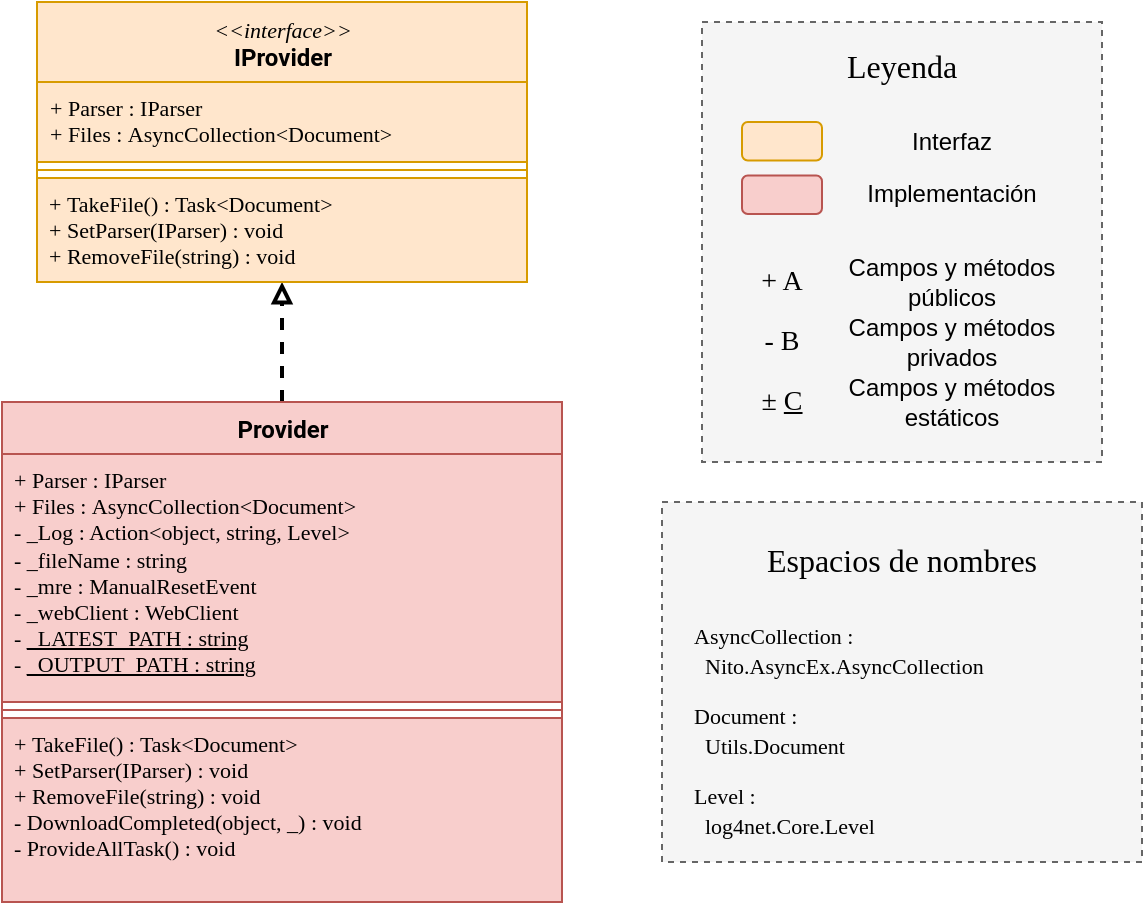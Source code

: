 <mxfile version="14.5.1" type="device"><diagram id="4qPFKZgxURq4GGAny_XT" name="Página-1"><mxGraphModel dx="1422" dy="825" grid="1" gridSize="10" guides="1" tooltips="1" connect="1" arrows="1" fold="1" page="1" pageScale="1" pageWidth="827" pageHeight="1169" math="0" shadow="0"><root><mxCell id="0"/><mxCell id="1" parent="0"/><mxCell id="qLd7uh5At5S_3FN7R9IT-13" style="edgeStyle=orthogonalEdgeStyle;rounded=0;orthogonalLoop=1;jettySize=auto;html=1;dashed=1;startSize=6;endArrow=block;endFill=0;strokeWidth=2;" parent="1" source="qLd7uh5At5S_3FN7R9IT-3" target="qLd7uh5At5S_3FN7R9IT-8" edge="1"><mxGeometry relative="1" as="geometry"/></mxCell><mxCell id="qLd7uh5At5S_3FN7R9IT-3" value="&lt;font face=&quot;Roboto&quot; data-font-src=&quot;https://fonts.googleapis.com/css?family=Roboto&quot;&gt;Provider&lt;/font&gt;" style="swimlane;fontStyle=1;align=center;verticalAlign=top;childLayout=stackLayout;horizontal=1;startSize=26;horizontalStack=0;resizeParent=1;resizeParentMax=0;resizeLast=0;collapsible=1;marginBottom=0;rounded=0;strokeColor=#b85450;html=1;fillColor=#f8cecc;" parent="1" vertex="1"><mxGeometry x="100" y="230" width="280" height="250" as="geometry"><mxRectangle x="100" y="230" width="80" height="26" as="alternateBounds"/></mxGeometry></mxCell><mxCell id="qLd7uh5At5S_3FN7R9IT-4" value="+&amp;nbsp;Parser&amp;nbsp;:&amp;nbsp;IParser&lt;br&gt;+&amp;nbsp;Files&amp;nbsp;:&amp;nbsp;AsyncCollection&amp;lt;Document&amp;gt;&lt;br&gt;- _Log : Action&amp;lt;object, string, Level&amp;gt;&lt;br&gt;- _fileName : string&lt;br&gt;- _mre : ManualResetEvent&lt;br&gt;- _webClient : WebClient&lt;br&gt;-&amp;nbsp;&lt;u&gt;_LATEST_PATH&lt;/u&gt;&lt;u&gt;&amp;nbsp;: string&lt;/u&gt;&lt;br&gt;- &lt;u&gt;_OUTPUT_PATH : string&lt;/u&gt;" style="text;strokeColor=#b85450;fillColor=#f8cecc;align=left;verticalAlign=top;spacingLeft=4;spacingRight=4;overflow=hidden;rotatable=0;points=[[0,0.5],[1,0.5]];portConstraint=eastwest;fontFamily=Roboto Mono;fontSource=https%3A%2F%2Ffonts.googleapis.com%2Fcss%3Ffamily%3DRoboto%2BMono;fontSize=11;html=1;" parent="qLd7uh5At5S_3FN7R9IT-3" vertex="1"><mxGeometry y="26" width="280" height="124" as="geometry"/></mxCell><mxCell id="qLd7uh5At5S_3FN7R9IT-5" value="" style="line;strokeWidth=1;fillColor=#f8cecc;align=left;verticalAlign=middle;spacingTop=-1;spacingLeft=3;spacingRight=3;rotatable=0;labelPosition=right;points=[];portConstraint=eastwest;strokeColor=#b85450;" parent="qLd7uh5At5S_3FN7R9IT-3" vertex="1"><mxGeometry y="150" width="280" height="8" as="geometry"/></mxCell><mxCell id="qLd7uh5At5S_3FN7R9IT-6" value="+ TakeFile() : Task&lt;Document&gt;&#10;+ SetParser(IParser) : void&#10;+ RemoveFile(string) : void&#10;- DownloadCompleted(object, _) : void&#10;- ProvideAllTask() : void" style="text;strokeColor=#b85450;fillColor=#f8cecc;align=left;verticalAlign=top;spacingLeft=4;spacingRight=4;overflow=hidden;rotatable=0;points=[[0,0.5],[1,0.5]];portConstraint=eastwest;fontFamily=Roboto Mono;fontSource=https%3A%2F%2Ffonts.googleapis.com%2Fcss%3Ffamily%3DRoboto%2BMono;fontSize=11;" parent="qLd7uh5At5S_3FN7R9IT-3" vertex="1"><mxGeometry y="158" width="280" height="92" as="geometry"/></mxCell><mxCell id="qLd7uh5At5S_3FN7R9IT-8" value="&lt;i style=&quot;font-weight: 400 ; font-size: 11px&quot;&gt;&lt;font face=&quot;Roboto Mono&quot; data-font-src=&quot;https://fonts.googleapis.com/css?family=Roboto+Mono&quot;&gt;&amp;lt;&amp;lt;interface&amp;gt;&amp;gt;&lt;/font&gt;&lt;/i&gt;&lt;br style=&quot;font-weight: 400&quot;&gt;&lt;b&gt;&lt;font face=&quot;Roboto&quot; data-font-src=&quot;https://fonts.googleapis.com/css?family=Roboto&quot;&gt;IProvider&lt;/font&gt;&lt;/b&gt;" style="swimlane;fontStyle=1;align=center;verticalAlign=top;childLayout=stackLayout;horizontal=1;startSize=40;horizontalStack=0;resizeParent=1;resizeParentMax=0;resizeLast=0;collapsible=1;marginBottom=0;rounded=0;strokeColor=#d79b00;html=1;fillColor=#ffe6cc;" parent="1" vertex="1"><mxGeometry x="117.5" y="30" width="245" height="140" as="geometry"><mxRectangle x="117.5" y="30" width="120" height="40" as="alternateBounds"/></mxGeometry></mxCell><mxCell id="qLd7uh5At5S_3FN7R9IT-9" value="+&amp;nbsp;&lt;font data-font-src=&quot;https://fonts.googleapis.com/css?family=Roboto&quot;&gt;Parser&lt;/font&gt;&amp;nbsp;:&amp;nbsp;&lt;font data-font-src=&quot;https://fonts.googleapis.com/css?family=Roboto+Mono&quot;&gt;IParser&lt;/font&gt;&lt;br&gt;&lt;font data-font-src=&quot;https://fonts.googleapis.com/css?family=Roboto+Slab&quot;&gt;+&lt;/font&gt;&amp;nbsp;Files&amp;nbsp;:&amp;nbsp;&lt;font data-font-src=&quot;https://fonts.googleapis.com/css?family=Roboto+Mono&quot;&gt;AsyncCollection&amp;lt;Document&amp;gt;&lt;/font&gt;" style="text;strokeColor=#d79b00;fillColor=#ffe6cc;align=left;verticalAlign=top;spacingLeft=4;spacingRight=4;overflow=hidden;rotatable=0;points=[[0,0.5],[1,0.5]];portConstraint=eastwest;fontFamily=Roboto Mono;fontSource=https%3A%2F%2Ffonts.googleapis.com%2Fcss%3Ffamily%3DRoboto%2BMono;fontSize=11;html=1;" parent="qLd7uh5At5S_3FN7R9IT-8" vertex="1"><mxGeometry y="40" width="245" height="40" as="geometry"/></mxCell><mxCell id="qLd7uh5At5S_3FN7R9IT-10" value="" style="line;strokeWidth=1;align=left;verticalAlign=middle;spacingTop=-1;spacingLeft=3;spacingRight=3;rotatable=0;labelPosition=right;points=[];portConstraint=eastwest;fillColor=#ffe6cc;strokeColor=#d79b00;labelBackgroundColor=none;" parent="qLd7uh5At5S_3FN7R9IT-8" vertex="1"><mxGeometry y="80" width="245" height="8" as="geometry"/></mxCell><mxCell id="qLd7uh5At5S_3FN7R9IT-11" value="+ TakeFile() : Task&lt;Document&gt;&#10;+ SetParser(IParser) : void&#10;+ RemoveFile(string) : void" style="text;strokeColor=#d79b00;fillColor=#ffe6cc;align=left;verticalAlign=top;spacingLeft=4;spacingRight=4;overflow=hidden;rotatable=0;points=[[0,0.5],[1,0.5]];portConstraint=eastwest;fontFamily=Roboto Mono;fontSource=https%3A%2F%2Ffonts.googleapis.com%2Fcss%3Ffamily%3DRoboto%2BMono;fontSize=11;" parent="qLd7uh5At5S_3FN7R9IT-8" vertex="1"><mxGeometry y="88" width="245" height="52" as="geometry"/></mxCell><mxCell id="0E8RxnqMYjXWwUJr_hzK-1" value="" style="group" parent="1" vertex="1" connectable="0"><mxGeometry x="450" y="40" width="200" height="240" as="geometry"/></mxCell><mxCell id="0E8RxnqMYjXWwUJr_hzK-2" value="" style="rounded=0;whiteSpace=wrap;html=1;fontFamily=Roboto Slab;fontSource=https%3A%2F%2Ffonts.googleapis.com%2Fcss%3Ffamily%3DRoboto%2BSlab;fontSize=20;fillColor=#f5f5f5;strokeColor=#666666;fontColor=#333333;dashed=1;strokeWidth=1;glass=0;shadow=0;sketch=0;" parent="0E8RxnqMYjXWwUJr_hzK-1" vertex="1"><mxGeometry width="200" height="220" as="geometry"/></mxCell><mxCell id="0E8RxnqMYjXWwUJr_hzK-3" value="&lt;font style=&quot;font-size: 16px&quot;&gt;Leyenda&lt;/font&gt;" style="text;html=1;strokeColor=none;fillColor=none;align=center;verticalAlign=middle;whiteSpace=wrap;rounded=0;shadow=0;glass=0;dashed=1;sketch=0;fontFamily=Roboto Slab;fontSource=https%3A%2F%2Ffonts.googleapis.com%2Fcss%3Ffamily%3DRoboto%2BSlab;fontSize=20;" parent="0E8RxnqMYjXWwUJr_hzK-1" vertex="1"><mxGeometry x="80" y="10" width="40" height="19.2" as="geometry"/></mxCell><mxCell id="0E8RxnqMYjXWwUJr_hzK-8" value="" style="rounded=1;whiteSpace=wrap;html=1;strokeColor=#d79b00;fillColor=#ffe6cc;align=left;" parent="0E8RxnqMYjXWwUJr_hzK-1" vertex="1"><mxGeometry x="20" y="50" width="40" height="19.2" as="geometry"/></mxCell><mxCell id="0E8RxnqMYjXWwUJr_hzK-9" value="Interfaz" style="text;html=1;strokeColor=none;fillColor=none;align=center;verticalAlign=middle;whiteSpace=wrap;rounded=0;shadow=0;glass=0;dashed=1;sketch=0;fontFamily=Helvetica;fontSize=12;" parent="0E8RxnqMYjXWwUJr_hzK-1" vertex="1"><mxGeometry x="70" y="50" width="110" height="19.2" as="geometry"/></mxCell><mxCell id="0E8RxnqMYjXWwUJr_hzK-10" value="" style="rounded=1;whiteSpace=wrap;html=1;strokeColor=#b85450;fillColor=#f8cecc;align=left;" parent="0E8RxnqMYjXWwUJr_hzK-1" vertex="1"><mxGeometry x="20" y="76.8" width="40" height="19.2" as="geometry"/></mxCell><mxCell id="0E8RxnqMYjXWwUJr_hzK-11" value="Implementación" style="text;html=1;strokeColor=none;fillColor=none;align=center;verticalAlign=middle;whiteSpace=wrap;rounded=0;shadow=0;glass=0;dashed=1;sketch=0;fontFamily=Helvetica;fontSize=12;" parent="0E8RxnqMYjXWwUJr_hzK-1" vertex="1"><mxGeometry x="70" y="76.8" width="110" height="19.2" as="geometry"/></mxCell><mxCell id="0E8RxnqMYjXWwUJr_hzK-12" value="&lt;font face=&quot;Roboto Mono&quot; data-font-src=&quot;https://fonts.googleapis.com/css?family=Roboto+Mono&quot; style=&quot;font-size: 14px&quot;&gt;+ A&lt;/font&gt;" style="text;html=1;strokeColor=none;fillColor=none;align=center;verticalAlign=middle;whiteSpace=wrap;rounded=0;labelBackgroundColor=none;" parent="0E8RxnqMYjXWwUJr_hzK-1" vertex="1"><mxGeometry x="20" y="120" width="40" height="20" as="geometry"/></mxCell><mxCell id="0E8RxnqMYjXWwUJr_hzK-13" value="Campos y métodos&lt;br&gt;públicos" style="text;html=1;strokeColor=none;fillColor=none;align=center;verticalAlign=middle;whiteSpace=wrap;rounded=0;shadow=0;glass=0;dashed=1;sketch=0;fontFamily=Helvetica;fontSize=12;" parent="0E8RxnqMYjXWwUJr_hzK-1" vertex="1"><mxGeometry x="70" y="120.8" width="110" height="19.2" as="geometry"/></mxCell><mxCell id="0E8RxnqMYjXWwUJr_hzK-14" value="&lt;font face=&quot;Roboto Mono&quot; data-font-src=&quot;https://fonts.googleapis.com/css?family=Roboto+Mono&quot; style=&quot;font-size: 14px&quot;&gt;- B&lt;/font&gt;" style="text;html=1;strokeColor=none;fillColor=none;align=center;verticalAlign=middle;whiteSpace=wrap;rounded=0;labelBackgroundColor=none;" parent="0E8RxnqMYjXWwUJr_hzK-1" vertex="1"><mxGeometry x="20" y="150" width="40" height="20" as="geometry"/></mxCell><mxCell id="0E8RxnqMYjXWwUJr_hzK-15" value="Campos y métodos&lt;br&gt;privados" style="text;html=1;strokeColor=none;fillColor=none;align=center;verticalAlign=middle;whiteSpace=wrap;rounded=0;shadow=0;glass=0;dashed=1;sketch=0;fontFamily=Helvetica;fontSize=12;" parent="0E8RxnqMYjXWwUJr_hzK-1" vertex="1"><mxGeometry x="70" y="150" width="110" height="19.2" as="geometry"/></mxCell><mxCell id="0E8RxnqMYjXWwUJr_hzK-16" value="&lt;font face=&quot;Roboto Mono&quot; data-font-src=&quot;https://fonts.googleapis.com/css?family=Roboto+Mono&quot; style=&quot;font-size: 14px&quot;&gt;&lt;span class=&quot;aCOpRe&quot;&gt;±&lt;/span&gt;&amp;nbsp;&lt;u&gt;C&lt;/u&gt;&lt;/font&gt;" style="text;html=1;strokeColor=none;fillColor=none;align=center;verticalAlign=middle;whiteSpace=wrap;rounded=0;labelBackgroundColor=none;" parent="0E8RxnqMYjXWwUJr_hzK-1" vertex="1"><mxGeometry x="20" y="180" width="40" height="20" as="geometry"/></mxCell><mxCell id="0E8RxnqMYjXWwUJr_hzK-17" value="Campos y métodos&lt;br&gt;estáticos" style="text;html=1;strokeColor=none;fillColor=none;align=center;verticalAlign=middle;whiteSpace=wrap;rounded=0;shadow=0;glass=0;dashed=1;sketch=0;fontFamily=Helvetica;fontSize=12;" parent="0E8RxnqMYjXWwUJr_hzK-1" vertex="1"><mxGeometry x="70" y="180.8" width="110" height="19.2" as="geometry"/></mxCell><mxCell id="0E8RxnqMYjXWwUJr_hzK-18" value="" style="group" parent="1" vertex="1" connectable="0"><mxGeometry x="430" y="280" width="240" height="180" as="geometry"/></mxCell><mxCell id="0E8RxnqMYjXWwUJr_hzK-19" value="" style="rounded=0;whiteSpace=wrap;html=1;fontFamily=Roboto Slab;fontSource=https%3A%2F%2Ffonts.googleapis.com%2Fcss%3Ffamily%3DRoboto%2BSlab;fontSize=20;fillColor=#f5f5f5;strokeColor=#666666;fontColor=#333333;dashed=1;strokeWidth=1;glass=0;shadow=0;sketch=0;" parent="0E8RxnqMYjXWwUJr_hzK-18" vertex="1"><mxGeometry width="240" height="180" as="geometry"/></mxCell><mxCell id="0E8RxnqMYjXWwUJr_hzK-31" value="&lt;font face=&quot;Roboto Mono&quot; data-font-src=&quot;https://fonts.googleapis.com/css?family=Roboto+Mono&quot; style=&quot;font-size: 11px&quot;&gt;AsyncCollection :&lt;br&gt;&amp;nbsp; Nito.AsyncEx.AsyncCollection&lt;/font&gt;" style="text;html=1;strokeColor=none;fillColor=none;align=left;verticalAlign=middle;whiteSpace=wrap;rounded=0;labelBackgroundColor=none;" parent="0E8RxnqMYjXWwUJr_hzK-18" vertex="1"><mxGeometry x="14.38" y="60.004" width="215.62" height="28.636" as="geometry"/></mxCell><mxCell id="0E8RxnqMYjXWwUJr_hzK-32" value="&lt;font face=&quot;Roboto Mono&quot; data-font-src=&quot;https://fonts.googleapis.com/css?family=Roboto+Mono&quot; style=&quot;font-size: 11px&quot;&gt;Document :&lt;br&gt;&amp;nbsp; Utils.Document&lt;/font&gt;" style="text;html=1;strokeColor=none;fillColor=none;align=left;verticalAlign=middle;whiteSpace=wrap;rounded=0;labelBackgroundColor=none;" parent="0E8RxnqMYjXWwUJr_hzK-18" vertex="1"><mxGeometry x="14.375" y="100" width="122.188" height="28.636" as="geometry"/></mxCell><mxCell id="0E8RxnqMYjXWwUJr_hzK-33" value="&lt;font face=&quot;Roboto Mono&quot; data-font-src=&quot;https://fonts.googleapis.com/css?family=Roboto+Mono&quot; style=&quot;font-size: 11px&quot;&gt;Level :&lt;br&gt;&amp;nbsp; log4net.Core.Level&lt;/font&gt;" style="text;html=1;strokeColor=none;fillColor=none;align=left;verticalAlign=middle;whiteSpace=wrap;rounded=0;labelBackgroundColor=none;" parent="0E8RxnqMYjXWwUJr_hzK-18" vertex="1"><mxGeometry x="14.38" y="139.996" width="151.23" height="28.636" as="geometry"/></mxCell><mxCell id="0E8RxnqMYjXWwUJr_hzK-20" value="&lt;font style=&quot;font-size: 16px&quot;&gt;Espacios de nombres&lt;/font&gt;" style="text;html=1;strokeColor=none;fillColor=none;align=center;verticalAlign=middle;whiteSpace=wrap;rounded=0;shadow=0;glass=0;dashed=1;sketch=0;fontFamily=Roboto Slab;fontSource=https%3A%2F%2Ffonts.googleapis.com%2Fcss%3Ffamily%3DRoboto%2BSlab;fontSize=20;" parent="0E8RxnqMYjXWwUJr_hzK-18" vertex="1"><mxGeometry x="29.84" y="20" width="180.32" height="13.75" as="geometry"/></mxCell></root></mxGraphModel></diagram></mxfile>